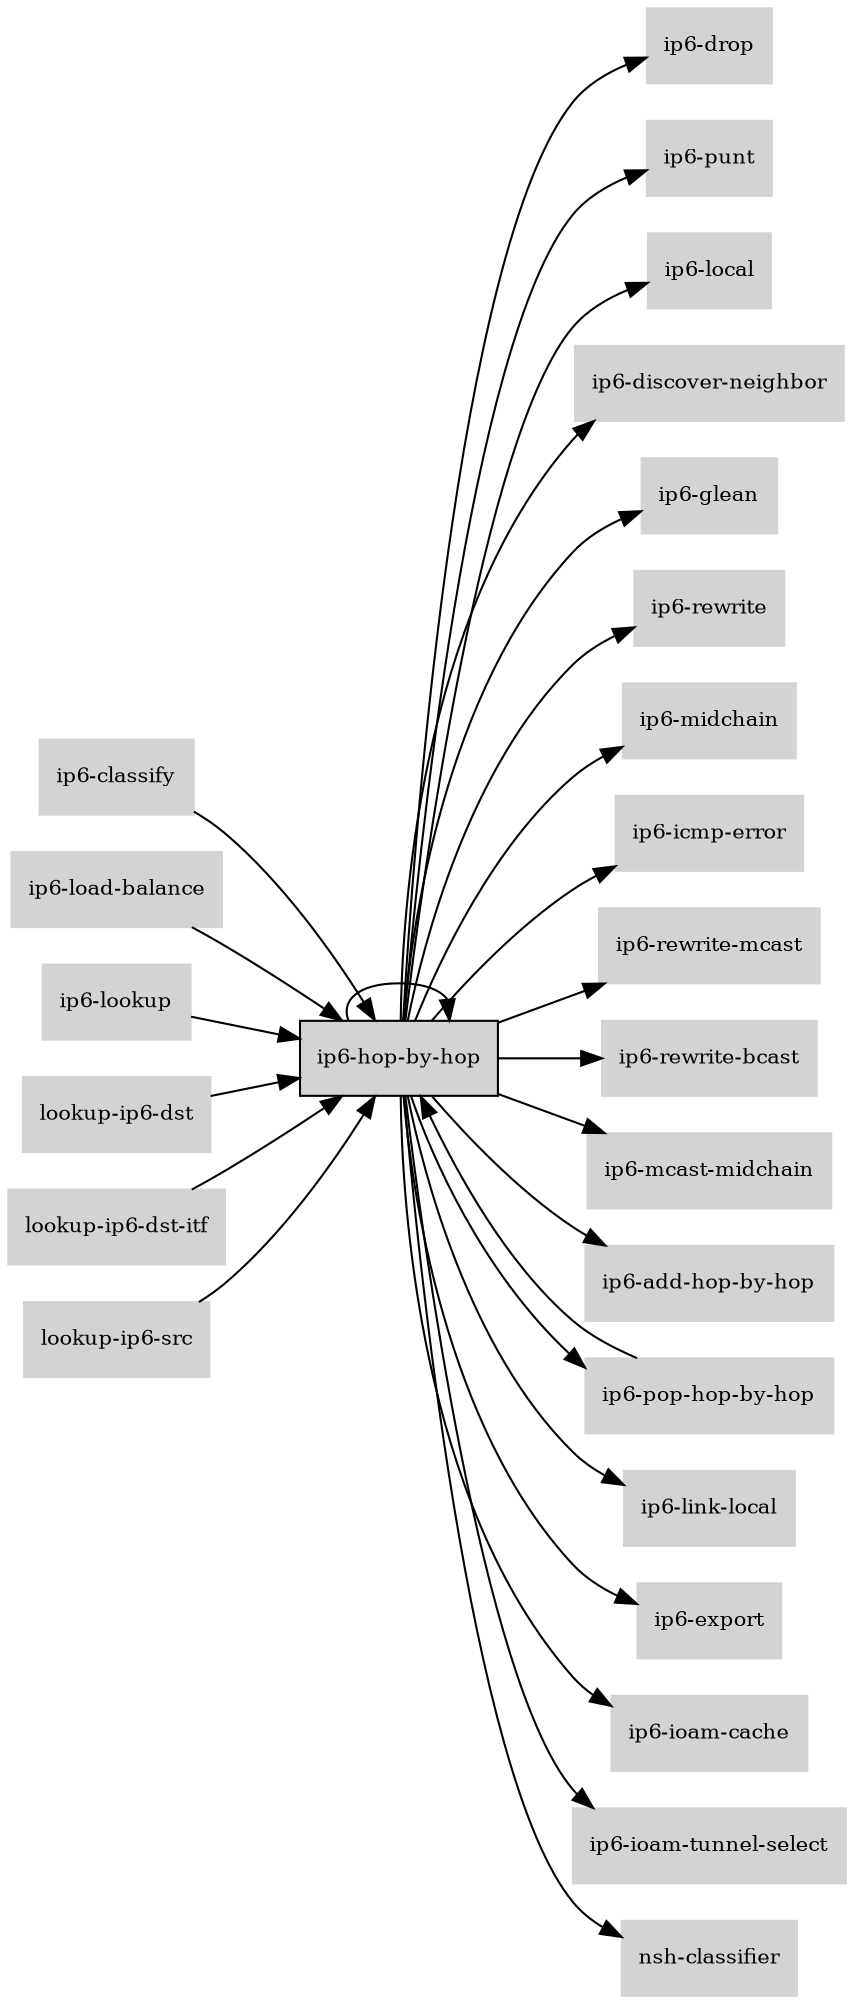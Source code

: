 digraph "ip6_hop_by_hop_subgraph" {
  rankdir=LR;
  node [shape=box, style=filled, fontsize=10, color=lightgray, fontcolor=black, fillcolor=lightgray];
  "ip6-hop-by-hop" [color=black, fontcolor=black, fillcolor=lightgray];
  edge [fontsize=8];
  "ip6-classify" -> "ip6-hop-by-hop";
  "ip6-hop-by-hop" -> "ip6-drop";
  "ip6-hop-by-hop" -> "ip6-punt";
  "ip6-hop-by-hop" -> "ip6-local";
  "ip6-hop-by-hop" -> "ip6-discover-neighbor";
  "ip6-hop-by-hop" -> "ip6-glean";
  "ip6-hop-by-hop" -> "ip6-rewrite";
  "ip6-hop-by-hop" -> "ip6-midchain";
  "ip6-hop-by-hop" -> "ip6-icmp-error";
  "ip6-hop-by-hop" -> "ip6-rewrite-mcast";
  "ip6-hop-by-hop" -> "ip6-rewrite-bcast";
  "ip6-hop-by-hop" -> "ip6-mcast-midchain";
  "ip6-hop-by-hop" -> "ip6-hop-by-hop";
  "ip6-hop-by-hop" -> "ip6-add-hop-by-hop";
  "ip6-hop-by-hop" -> "ip6-pop-hop-by-hop";
  "ip6-hop-by-hop" -> "ip6-link-local";
  "ip6-hop-by-hop" -> "ip6-export";
  "ip6-hop-by-hop" -> "ip6-ioam-cache";
  "ip6-hop-by-hop" -> "ip6-ioam-tunnel-select";
  "ip6-hop-by-hop" -> "nsh-classifier";
  "ip6-load-balance" -> "ip6-hop-by-hop";
  "ip6-lookup" -> "ip6-hop-by-hop";
  "ip6-pop-hop-by-hop" -> "ip6-hop-by-hop";
  "lookup-ip6-dst" -> "ip6-hop-by-hop";
  "lookup-ip6-dst-itf" -> "ip6-hop-by-hop";
  "lookup-ip6-src" -> "ip6-hop-by-hop";
}
